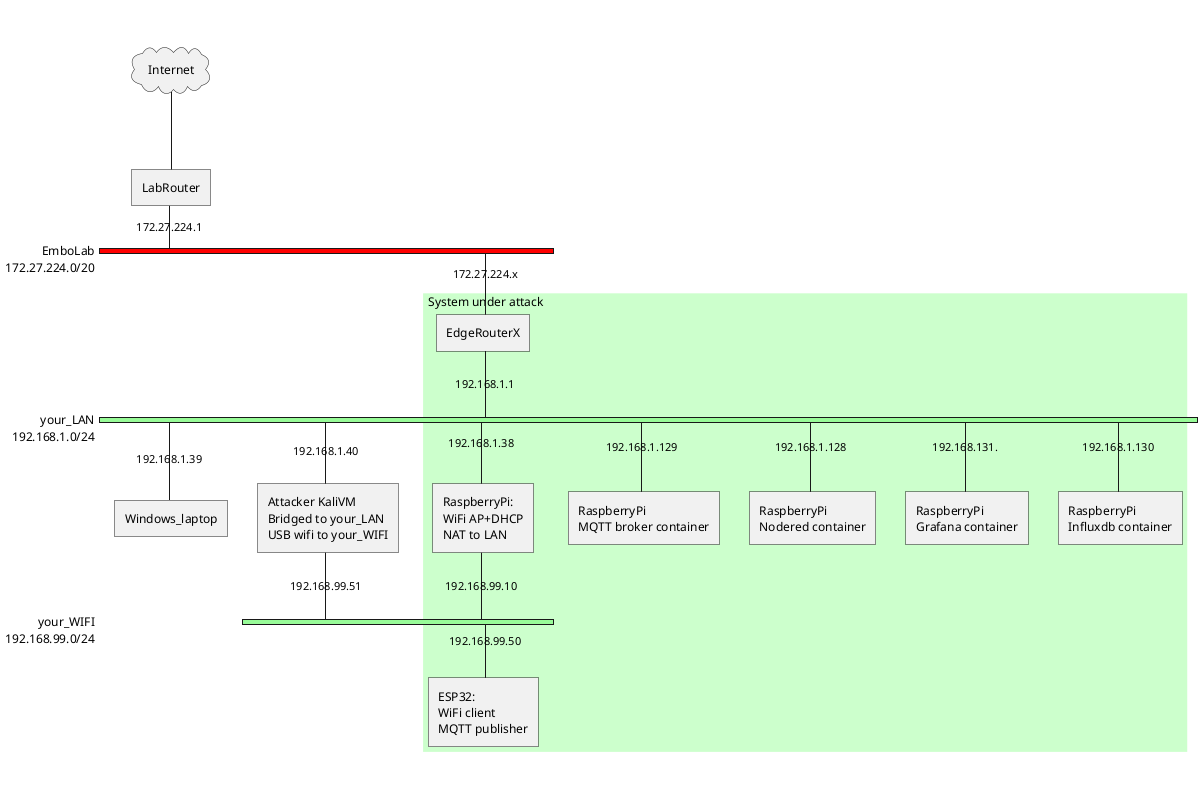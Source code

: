 @startuml
nwdiag {
   group {
    color = "#CCFFCC";
    description = "System under attack"
    EdgeRouterX;
    RaspberryPi;
    ESP32;
    RaspberryPi_container_mqttbroker;
    RaspberryPi_container_nodered;
    RaspberryPi_container_grafana;
    RaspberryPi_container_influxdb;
  }

  Internet [shape=cloud]
  Internet -- LabRouter
  network EmboLab {
    address = "172.27.224.0/20"
    LabRouter [address = "172.27.224.1"]
    EdgeRouterX [address = "172.27.224.x"]
    color=red
  }
  network your_LAN {
    color=palegreen
    address = "192.168.1.0/24"
    EdgeRouterX [address = "192.168.1.1"]
    RaspberryPi [address = "192.168.1.38"]
    RaspberryPi_container_mqttbroker [address = "192.168.1.129", description="RaspberryPi\nMQTT broker container"]
    RaspberryPi_container_grafana [address = "192.168.131.", description="RaspberryPi\nGrafana container"]
    RaspberryPi_container_influxdb [address = "192.168.1.130", description="RaspberryPi\nInfluxdb container"]
    RaspberryPi_container_nodered [address = "192.168.1.128", description="RaspberryPi\nNodered container"]
    Windows_laptop [address = "192.168.1.39"]
    KaliVM [address = "192.168.1.40",description="Attacker KaliVM\nBridged to your_LAN\nUSB wifi to your_WIFI"]
  }

  network your_WIFI {
    color=palegreen
    address = "192.168.99.0/24"
    RaspberryPi [address = "192.168.99.10",description="RaspberryPi:\nWiFi AP+DHCP\nNAT to LAN"]
    ESP32 [address = "192.168.99.50",description="ESP32:\nWiFi client\nMQTT publisher"]
    KaliVM [address = "192.168.99.51"]
  }
}
@enduml
